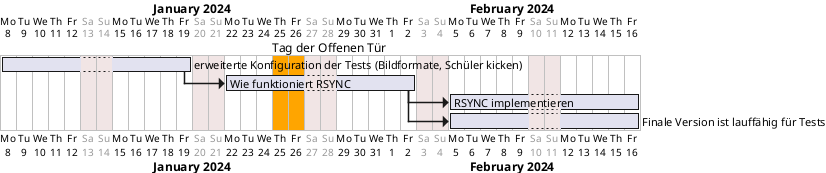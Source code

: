 @startgantt

saturday are closed
sunday are closed

Project starts the 8th of jan 2024


[erweiterte Konfiguration der Tests (Bildformate, Schüler kicken) ] as [TASK1-1] lasts 10 days
[Wie funktioniert RSYNC] as [TASK2-1] lasts 10 days
[RSYNC implementieren] as [TASK3-1] lasts 10 days

[Finale Version ist lauffähig für Tests] as [TASK3-2] lasts 10 days

[TASK1-1] -> [TASK2-1]
[TASK2-1] -> [TASK3-1]
[TASK2-1] -> [TASK3-2]

2024-01-25 to 2024-01-26 are named [Tag der Offenen Tür]
2024-01-25 to 2024-01-26 are colored in orange
@endgantt